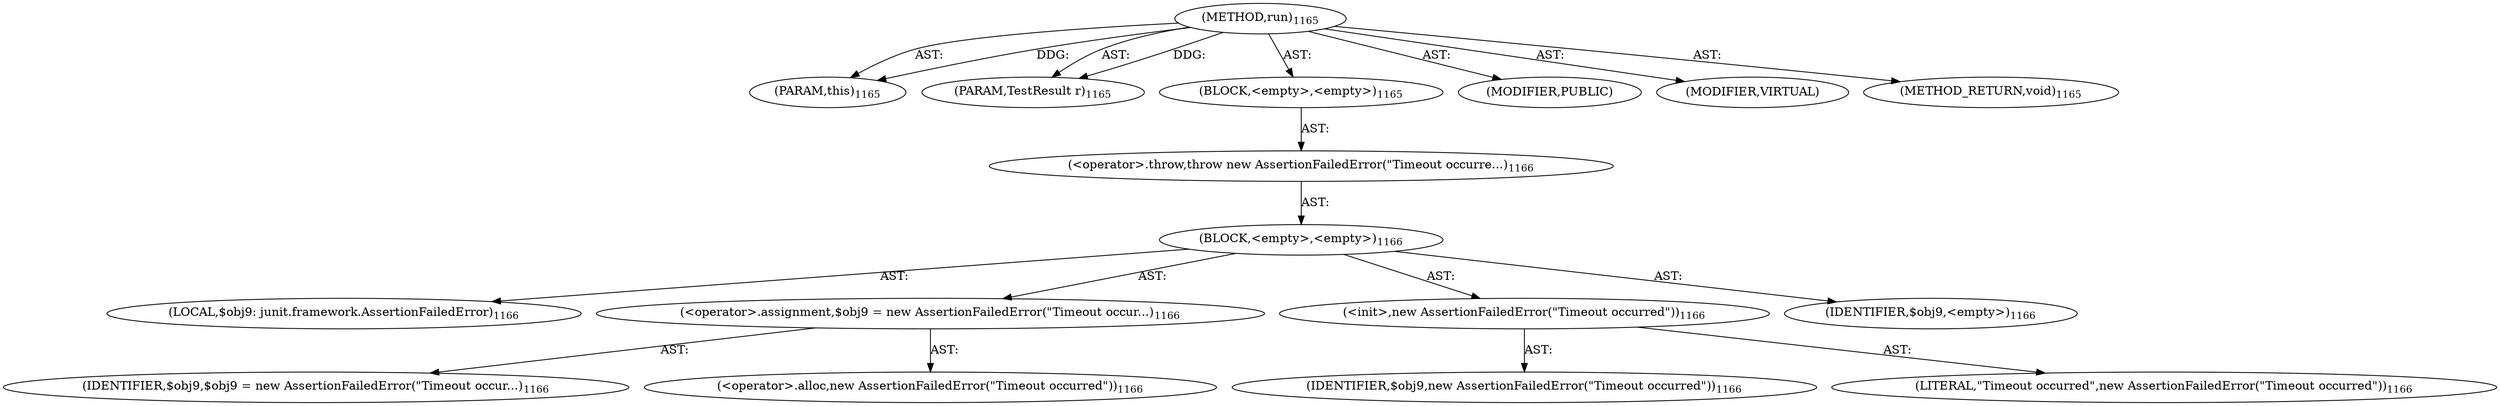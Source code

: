 digraph "run" {  
"111669149750" [label = <(METHOD,run)<SUB>1165</SUB>> ]
"115964117090" [label = <(PARAM,this)<SUB>1165</SUB>> ]
"115964117091" [label = <(PARAM,TestResult r)<SUB>1165</SUB>> ]
"25769803922" [label = <(BLOCK,&lt;empty&gt;,&lt;empty&gt;)<SUB>1165</SUB>> ]
"30064771818" [label = <(&lt;operator&gt;.throw,throw new AssertionFailedError(&quot;Timeout occurre...)<SUB>1166</SUB>> ]
"25769803923" [label = <(BLOCK,&lt;empty&gt;,&lt;empty&gt;)<SUB>1166</SUB>> ]
"94489280591" [label = <(LOCAL,$obj9: junit.framework.AssertionFailedError)<SUB>1166</SUB>> ]
"30064771819" [label = <(&lt;operator&gt;.assignment,$obj9 = new AssertionFailedError(&quot;Timeout occur...)<SUB>1166</SUB>> ]
"68719477365" [label = <(IDENTIFIER,$obj9,$obj9 = new AssertionFailedError(&quot;Timeout occur...)<SUB>1166</SUB>> ]
"30064771820" [label = <(&lt;operator&gt;.alloc,new AssertionFailedError(&quot;Timeout occurred&quot;))<SUB>1166</SUB>> ]
"30064771821" [label = <(&lt;init&gt;,new AssertionFailedError(&quot;Timeout occurred&quot;))<SUB>1166</SUB>> ]
"68719477366" [label = <(IDENTIFIER,$obj9,new AssertionFailedError(&quot;Timeout occurred&quot;))<SUB>1166</SUB>> ]
"90194313351" [label = <(LITERAL,&quot;Timeout occurred&quot;,new AssertionFailedError(&quot;Timeout occurred&quot;))<SUB>1166</SUB>> ]
"68719477367" [label = <(IDENTIFIER,$obj9,&lt;empty&gt;)<SUB>1166</SUB>> ]
"133143986304" [label = <(MODIFIER,PUBLIC)> ]
"133143986305" [label = <(MODIFIER,VIRTUAL)> ]
"128849018934" [label = <(METHOD_RETURN,void)<SUB>1165</SUB>> ]
  "111669149750" -> "115964117090"  [ label = "AST: "] 
  "111669149750" -> "115964117091"  [ label = "AST: "] 
  "111669149750" -> "25769803922"  [ label = "AST: "] 
  "111669149750" -> "133143986304"  [ label = "AST: "] 
  "111669149750" -> "133143986305"  [ label = "AST: "] 
  "111669149750" -> "128849018934"  [ label = "AST: "] 
  "25769803922" -> "30064771818"  [ label = "AST: "] 
  "30064771818" -> "25769803923"  [ label = "AST: "] 
  "25769803923" -> "94489280591"  [ label = "AST: "] 
  "25769803923" -> "30064771819"  [ label = "AST: "] 
  "25769803923" -> "30064771821"  [ label = "AST: "] 
  "25769803923" -> "68719477367"  [ label = "AST: "] 
  "30064771819" -> "68719477365"  [ label = "AST: "] 
  "30064771819" -> "30064771820"  [ label = "AST: "] 
  "30064771821" -> "68719477366"  [ label = "AST: "] 
  "30064771821" -> "90194313351"  [ label = "AST: "] 
  "111669149750" -> "115964117090"  [ label = "DDG: "] 
  "111669149750" -> "115964117091"  [ label = "DDG: "] 
}
